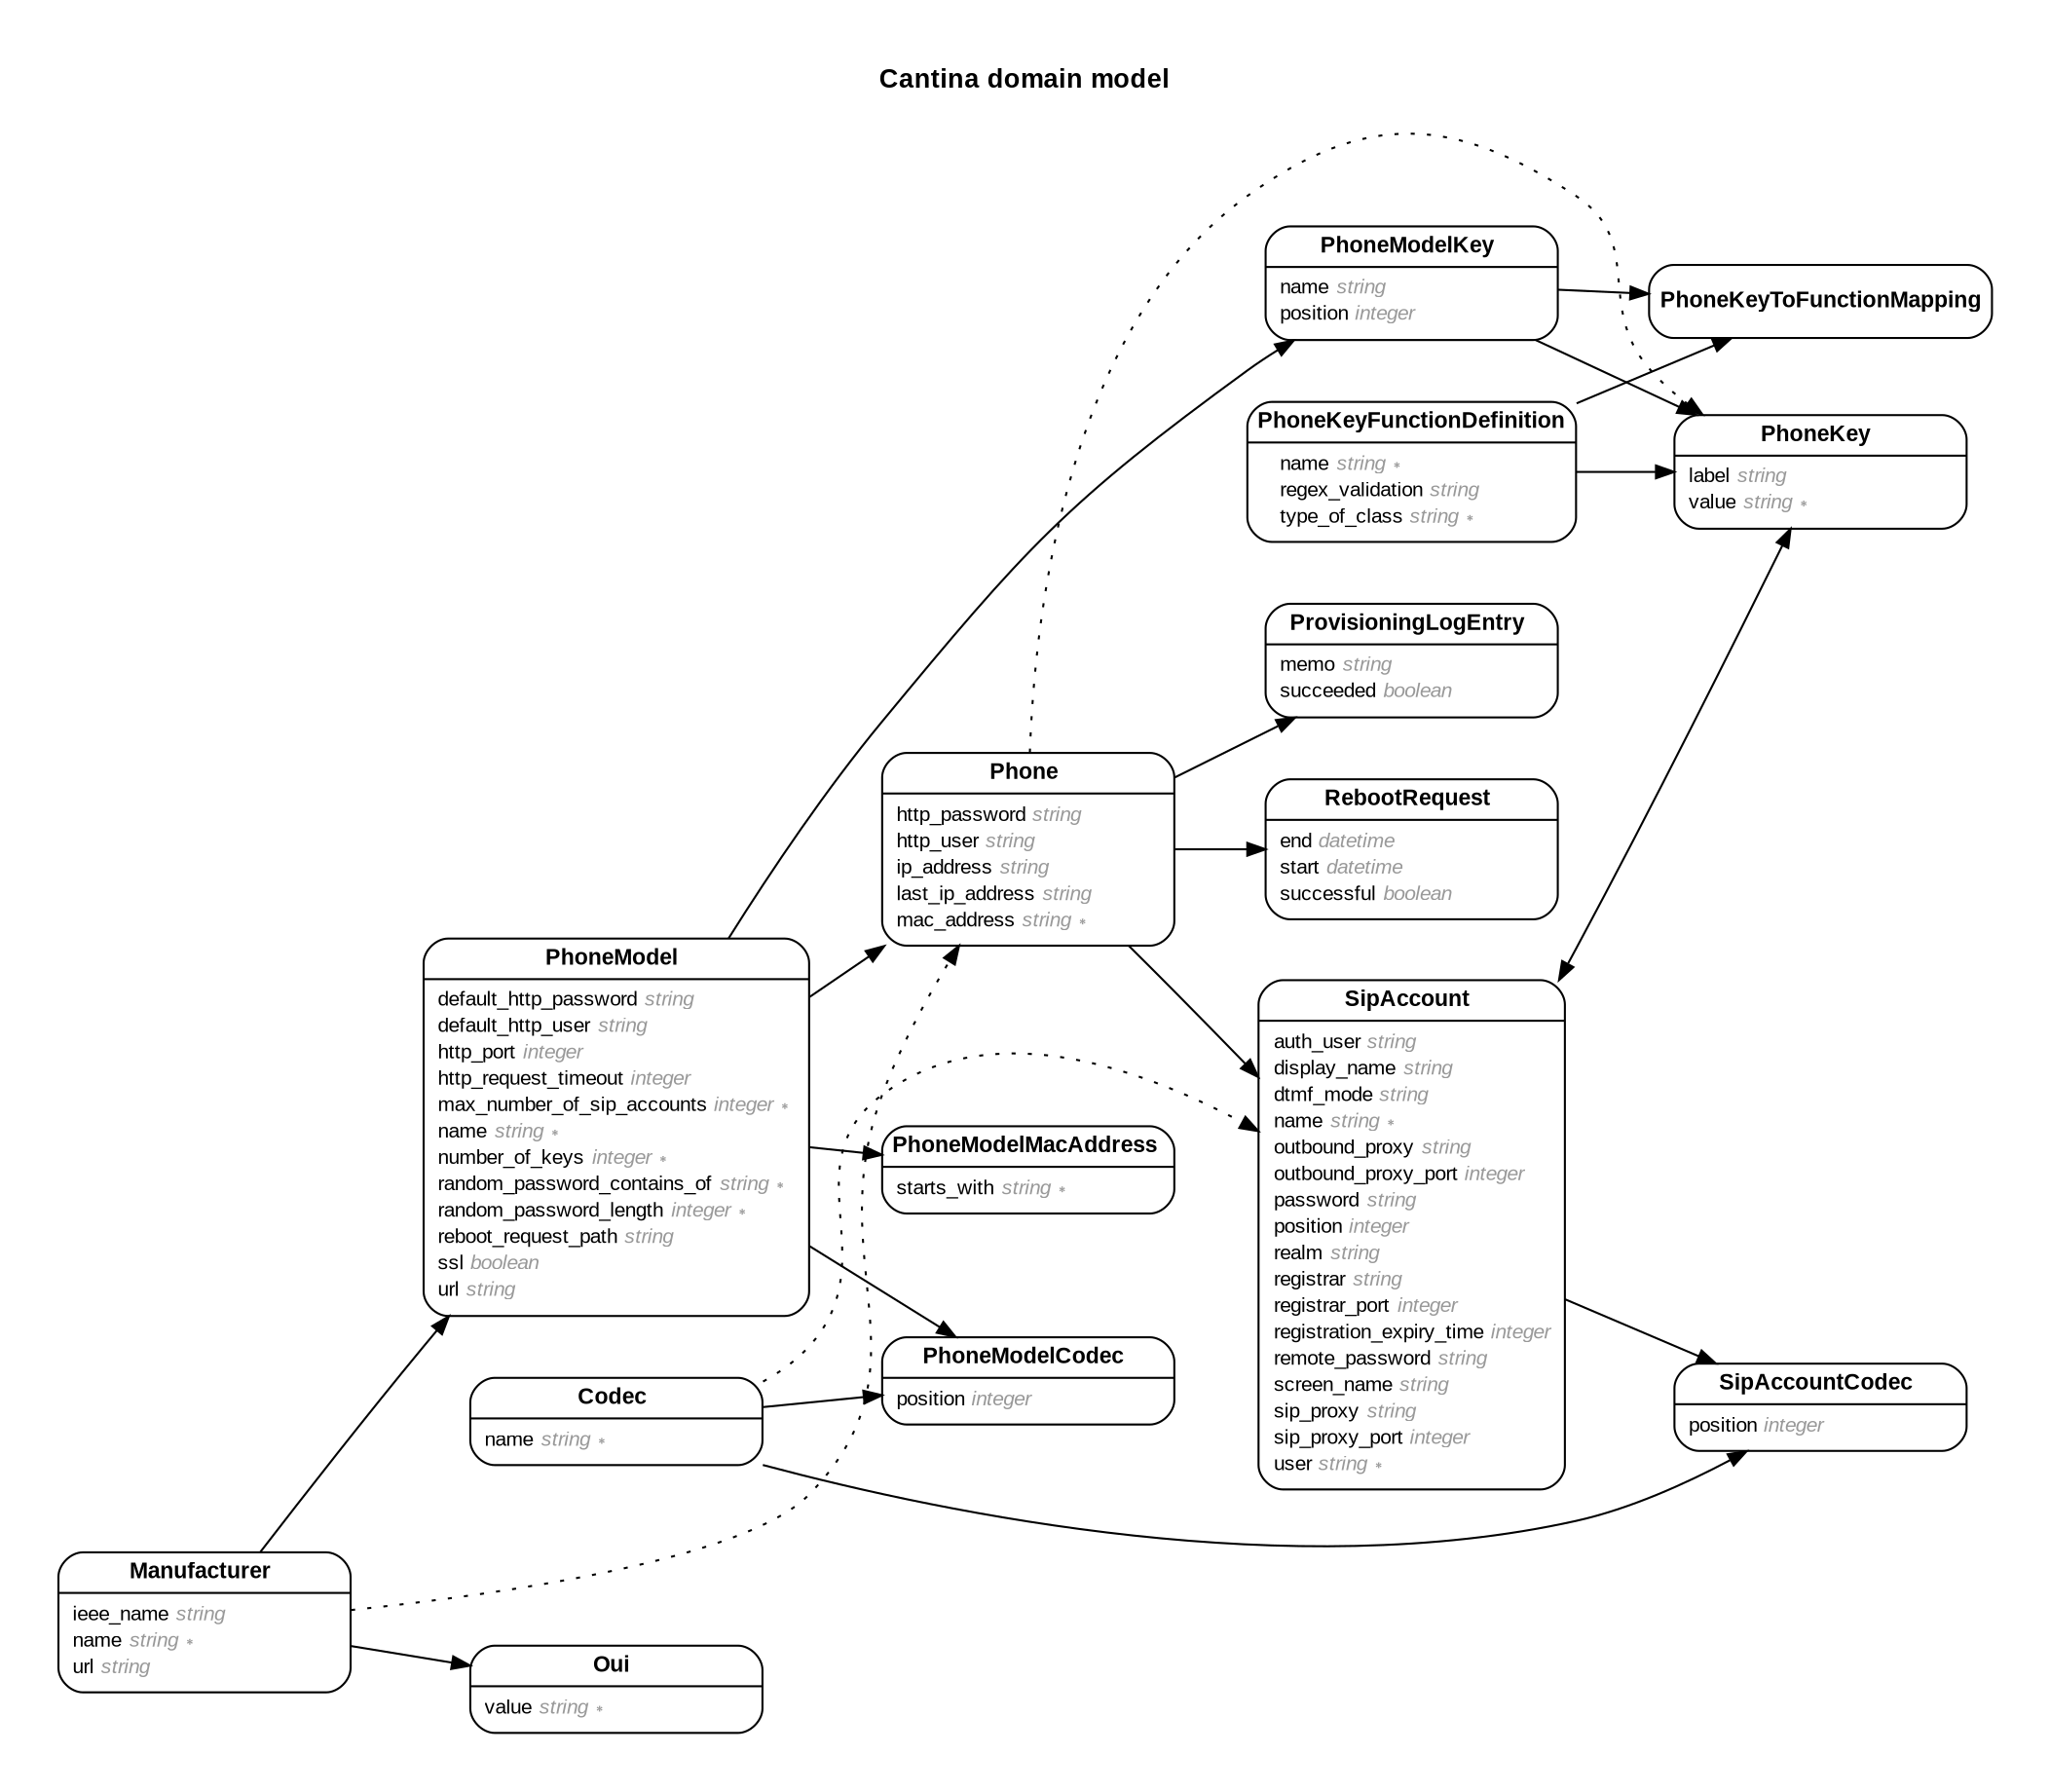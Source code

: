 digraph Cantina {
  rankdir = "LR"; ranksep = "0.5"; nodesep = "0.4"; pad = "0.4,0.4"; margin = "0,0"; concentrate = "true"; labelloc = "t"; fontsize = "13"; fontname = "Arial Bold";
  node [shape = "Mrecord", fontsize = "10", fontname = "Arial", margin = "0.07,0.05", penwidth = "1.0"];
  edge [fontname = "Arial", fontsize = "7", dir = "both", arrowsize = "0.9", penwidth = "1.0", labelangle = "32", labeldistance = "1.8"];
  label = "Cantina domain model\n\n";
  m_Codec [label = <<table border="0" align="center" cellspacing="0.5" cellpadding="0" width="134">
  <tr><td align="center" valign="bottom" width="130"><font face="Arial Bold" point-size="11">Codec</font></td></tr>
</table>
|
<table border="0" align="left" cellspacing="2" cellpadding="0" width="134">
  <tr><td align="left" width="130" port="name">name <font face="Arial Italic" color="grey60">string ∗</font></td></tr>
</table>
>];
  m_Manufacturer [label = <<table border="0" align="center" cellspacing="0.5" cellpadding="0" width="134">
  <tr><td align="center" valign="bottom" width="130"><font face="Arial Bold" point-size="11">Manufacturer</font></td></tr>
</table>
|
<table border="0" align="left" cellspacing="2" cellpadding="0" width="134">
  <tr><td align="left" width="130" port="ieee_name">ieee_name <font face="Arial Italic" color="grey60">string</font></td></tr>
  <tr><td align="left" width="130" port="name">name <font face="Arial Italic" color="grey60">string ∗</font></td></tr>
  <tr><td align="left" width="130" port="url">url <font face="Arial Italic" color="grey60">string</font></td></tr>
</table>
>];
  m_Oui [label = <<table border="0" align="center" cellspacing="0.5" cellpadding="0" width="134">
  <tr><td align="center" valign="bottom" width="130"><font face="Arial Bold" point-size="11">Oui</font></td></tr>
</table>
|
<table border="0" align="left" cellspacing="2" cellpadding="0" width="134">
  <tr><td align="left" width="130" port="value">value <font face="Arial Italic" color="grey60">string ∗</font></td></tr>
</table>
>];
  m_Phone [label = <<table border="0" align="center" cellspacing="0.5" cellpadding="0" width="134">
  <tr><td align="center" valign="bottom" width="130"><font face="Arial Bold" point-size="11">Phone</font></td></tr>
</table>
|
<table border="0" align="left" cellspacing="2" cellpadding="0" width="134">
  <tr><td align="left" width="130" port="http_password">http_password <font face="Arial Italic" color="grey60">string</font></td></tr>
  <tr><td align="left" width="130" port="http_user">http_user <font face="Arial Italic" color="grey60">string</font></td></tr>
  <tr><td align="left" width="130" port="ip_address">ip_address <font face="Arial Italic" color="grey60">string</font></td></tr>
  <tr><td align="left" width="130" port="last_ip_address">last_ip_address <font face="Arial Italic" color="grey60">string</font></td></tr>
  <tr><td align="left" width="130" port="mac_address">mac_address <font face="Arial Italic" color="grey60">string ∗</font></td></tr>
</table>
>];
  m_PhoneKey [label = <<table border="0" align="center" cellspacing="0.5" cellpadding="0" width="134">
  <tr><td align="center" valign="bottom" width="130"><font face="Arial Bold" point-size="11">PhoneKey</font></td></tr>
</table>
|
<table border="0" align="left" cellspacing="2" cellpadding="0" width="134">
  <tr><td align="left" width="130" port="label">label <font face="Arial Italic" color="grey60">string</font></td></tr>
  <tr><td align="left" width="130" port="value">value <font face="Arial Italic" color="grey60">string ∗</font></td></tr>
</table>
>];
  m_PhoneKeyFunctionDefinition [label = <<table border="0" align="center" cellspacing="0.5" cellpadding="0" width="134">
  <tr><td align="center" valign="bottom" width="130"><font face="Arial Bold" point-size="11">PhoneKeyFunctionDefinition</font></td></tr>
</table>
|
<table border="0" align="left" cellspacing="2" cellpadding="0" width="134">
  <tr><td align="left" width="130" port="name">name <font face="Arial Italic" color="grey60">string ∗</font></td></tr>
  <tr><td align="left" width="130" port="regex_validation">regex_validation <font face="Arial Italic" color="grey60">string</font></td></tr>
  <tr><td align="left" width="130" port="type_of_class">type_of_class <font face="Arial Italic" color="grey60">string ∗</font></td></tr>
</table>
>];
  m_PhoneKeyToFunctionMapping [label = <<table border="0" align="center" cellspacing="0.5" cellpadding="0" width="134">
  <tr><td align="center" valign="bottom" width="130"><font face="Arial Bold" point-size="11">PhoneKeyToFunctionMapping</font></td></tr>
</table>
>];
  m_PhoneModel [label = <<table border="0" align="center" cellspacing="0.5" cellpadding="0" width="134">
  <tr><td align="center" valign="bottom" width="130"><font face="Arial Bold" point-size="11">PhoneModel</font></td></tr>
</table>
|
<table border="0" align="left" cellspacing="2" cellpadding="0" width="134">
  <tr><td align="left" width="130" port="default_http_password">default_http_password <font face="Arial Italic" color="grey60">string</font></td></tr>
  <tr><td align="left" width="130" port="default_http_user">default_http_user <font face="Arial Italic" color="grey60">string</font></td></tr>
  <tr><td align="left" width="130" port="http_port">http_port <font face="Arial Italic" color="grey60">integer</font></td></tr>
  <tr><td align="left" width="130" port="http_request_timeout">http_request_timeout <font face="Arial Italic" color="grey60">integer</font></td></tr>
  <tr><td align="left" width="130" port="max_number_of_sip_accounts">max_number_of_sip_accounts <font face="Arial Italic" color="grey60">integer ∗</font></td></tr>
  <tr><td align="left" width="130" port="name">name <font face="Arial Italic" color="grey60">string ∗</font></td></tr>
  <tr><td align="left" width="130" port="number_of_keys">number_of_keys <font face="Arial Italic" color="grey60">integer ∗</font></td></tr>
  <tr><td align="left" width="130" port="random_password_contains_of">random_password_contains_of <font face="Arial Italic" color="grey60">string ∗</font></td></tr>
  <tr><td align="left" width="130" port="random_password_length">random_password_length <font face="Arial Italic" color="grey60">integer ∗</font></td></tr>
  <tr><td align="left" width="130" port="reboot_request_path">reboot_request_path <font face="Arial Italic" color="grey60">string</font></td></tr>
  <tr><td align="left" width="130" port="ssl">ssl <font face="Arial Italic" color="grey60">boolean</font></td></tr>
  <tr><td align="left" width="130" port="url">url <font face="Arial Italic" color="grey60">string</font></td></tr>
</table>
>];
  m_PhoneModelCodec [label = <<table border="0" align="center" cellspacing="0.5" cellpadding="0" width="134">
  <tr><td align="center" valign="bottom" width="130"><font face="Arial Bold" point-size="11">PhoneModelCodec</font></td></tr>
</table>
|
<table border="0" align="left" cellspacing="2" cellpadding="0" width="134">
  <tr><td align="left" width="130" port="position">position <font face="Arial Italic" color="grey60">integer</font></td></tr>
</table>
>];
  m_PhoneModelKey [label = <<table border="0" align="center" cellspacing="0.5" cellpadding="0" width="134">
  <tr><td align="center" valign="bottom" width="130"><font face="Arial Bold" point-size="11">PhoneModelKey</font></td></tr>
</table>
|
<table border="0" align="left" cellspacing="2" cellpadding="0" width="134">
  <tr><td align="left" width="130" port="name">name <font face="Arial Italic" color="grey60">string</font></td></tr>
  <tr><td align="left" width="130" port="position">position <font face="Arial Italic" color="grey60">integer</font></td></tr>
</table>
>];
  m_PhoneModelMacAddress [label = <<table border="0" align="center" cellspacing="0.5" cellpadding="0" width="134">
  <tr><td align="center" valign="bottom" width="130"><font face="Arial Bold" point-size="11">PhoneModelMacAddress</font></td></tr>
</table>
|
<table border="0" align="left" cellspacing="2" cellpadding="0" width="134">
  <tr><td align="left" width="130" port="starts_with">starts_with <font face="Arial Italic" color="grey60">string ∗</font></td></tr>
</table>
>];
  m_ProvisioningLogEntry [label = <<table border="0" align="center" cellspacing="0.5" cellpadding="0" width="134">
  <tr><td align="center" valign="bottom" width="130"><font face="Arial Bold" point-size="11">ProvisioningLogEntry</font></td></tr>
</table>
|
<table border="0" align="left" cellspacing="2" cellpadding="0" width="134">
  <tr><td align="left" width="130" port="memo">memo <font face="Arial Italic" color="grey60">string</font></td></tr>
  <tr><td align="left" width="130" port="succeeded">succeeded <font face="Arial Italic" color="grey60">boolean</font></td></tr>
</table>
>];
  m_RebootRequest [label = <<table border="0" align="center" cellspacing="0.5" cellpadding="0" width="134">
  <tr><td align="center" valign="bottom" width="130"><font face="Arial Bold" point-size="11">RebootRequest</font></td></tr>
</table>
|
<table border="0" align="left" cellspacing="2" cellpadding="0" width="134">
  <tr><td align="left" width="130" port="end">end <font face="Arial Italic" color="grey60">datetime</font></td></tr>
  <tr><td align="left" width="130" port="start">start <font face="Arial Italic" color="grey60">datetime</font></td></tr>
  <tr><td align="left" width="130" port="successful">successful <font face="Arial Italic" color="grey60">boolean</font></td></tr>
</table>
>];
  m_SipAccount [label = <<table border="0" align="center" cellspacing="0.5" cellpadding="0" width="134">
  <tr><td align="center" valign="bottom" width="130"><font face="Arial Bold" point-size="11">SipAccount</font></td></tr>
</table>
|
<table border="0" align="left" cellspacing="2" cellpadding="0" width="134">
  <tr><td align="left" width="130" port="auth_user">auth_user <font face="Arial Italic" color="grey60">string</font></td></tr>
  <tr><td align="left" width="130" port="display_name">display_name <font face="Arial Italic" color="grey60">string</font></td></tr>
  <tr><td align="left" width="130" port="dtmf_mode">dtmf_mode <font face="Arial Italic" color="grey60">string</font></td></tr>
  <tr><td align="left" width="130" port="name">name <font face="Arial Italic" color="grey60">string ∗</font></td></tr>
  <tr><td align="left" width="130" port="outbound_proxy">outbound_proxy <font face="Arial Italic" color="grey60">string</font></td></tr>
  <tr><td align="left" width="130" port="outbound_proxy_port">outbound_proxy_port <font face="Arial Italic" color="grey60">integer</font></td></tr>
  <tr><td align="left" width="130" port="password">password <font face="Arial Italic" color="grey60">string</font></td></tr>
  <tr><td align="left" width="130" port="position">position <font face="Arial Italic" color="grey60">integer</font></td></tr>
  <tr><td align="left" width="130" port="realm">realm <font face="Arial Italic" color="grey60">string</font></td></tr>
  <tr><td align="left" width="130" port="registrar">registrar <font face="Arial Italic" color="grey60">string</font></td></tr>
  <tr><td align="left" width="130" port="registrar_port">registrar_port <font face="Arial Italic" color="grey60">integer</font></td></tr>
  <tr><td align="left" width="130" port="registration_expiry_time">registration_expiry_time <font face="Arial Italic" color="grey60">integer</font></td></tr>
  <tr><td align="left" width="130" port="remote_password">remote_password <font face="Arial Italic" color="grey60">string</font></td></tr>
  <tr><td align="left" width="130" port="screen_name">screen_name <font face="Arial Italic" color="grey60">string</font></td></tr>
  <tr><td align="left" width="130" port="sip_proxy">sip_proxy <font face="Arial Italic" color="grey60">string</font></td></tr>
  <tr><td align="left" width="130" port="sip_proxy_port">sip_proxy_port <font face="Arial Italic" color="grey60">integer</font></td></tr>
  <tr><td align="left" width="130" port="user">user <font face="Arial Italic" color="grey60">string ∗</font></td></tr>
</table>
>];
  m_SipAccountCodec [label = <<table border="0" align="center" cellspacing="0.5" cellpadding="0" width="134">
  <tr><td align="center" valign="bottom" width="130"><font face="Arial Bold" point-size="11">SipAccountCodec</font></td></tr>
</table>
|
<table border="0" align="left" cellspacing="2" cellpadding="0" width="134">
  <tr><td align="left" width="130" port="position">position <font face="Arial Italic" color="grey60">integer</font></td></tr>
</table>
>];
  m_Codec -> m_SipAccountCodec [arrowhead = "normal", arrowtail = "none", weight = "2"]
  m_Codec -> m_SipAccount [style = "dotted", arrowhead = "normal", arrowtail = "none", weight = "2", constraint = "false"]
  m_Codec -> m_PhoneModelCodec [arrowhead = "normal", arrowtail = "none", weight = "2"]
  m_Codec -> m_PhoneModel [style = "dotted", arrowhead = "normal", arrowtail = "none", weight = "2", constraint = "false"]
  m_Manufacturer -> m_PhoneModel [arrowhead = "normal", arrowtail = "none", weight = "2"]
  m_Manufacturer -> m_Oui [arrowhead = "normal", arrowtail = "none", weight = "2"]
  m_Manufacturer -> m_Phone [style = "dotted", arrowhead = "normal", arrowtail = "none", weight = "1", constraint = "false"]
  m_Phone -> m_SipAccount [arrowhead = "normal", arrowtail = "none", weight = "2"]
  m_Phone -> m_PhoneKey [style = "dotted", arrowhead = "normal", arrowtail = "none", weight = "1", constraint = "false"]
  m_Phone -> m_ProvisioningLogEntry [arrowhead = "normal", arrowtail = "none", weight = "2"]
  m_PhoneModel -> m_Phone [arrowhead = "normal", arrowtail = "none", weight = "2"]
  m_Phone -> m_RebootRequest [arrowhead = "normal", arrowtail = "none", weight = "2"]
  m_SipAccount -> m_PhoneKey [arrowhead = "normal", arrowtail = "none", weight = "2"]
  m_PhoneModelKey -> m_PhoneKey [arrowhead = "normal", arrowtail = "none", weight = "2"]
  m_PhoneKeyFunctionDefinition -> m_PhoneKey [arrowhead = "normal", arrowtail = "none", weight = "2"]
  m_PhoneKey -> m_SipAccount [arrowhead = "normal", arrowtail = "none", weight = "1"]
  m_PhoneKeyFunctionDefinition -> m_PhoneKeyToFunctionMapping [arrowhead = "normal", arrowtail = "none", weight = "2"]
  m_PhoneKeyFunctionDefinition -> m_PhoneModelKey [style = "dotted", arrowhead = "normal", arrowtail = "none", weight = "2", constraint = "false"]
  m_PhoneModelKey -> m_PhoneKeyToFunctionMapping [arrowhead = "normal", arrowtail = "none", weight = "2"]
  m_PhoneModel -> m_PhoneModelKey [arrowhead = "normal", arrowtail = "none", weight = "2"]
  m_PhoneModel -> m_PhoneModelMacAddress [arrowhead = "normal", arrowtail = "none", weight = "2"]
  m_PhoneModel -> m_PhoneModelCodec [arrowhead = "normal", arrowtail = "none", weight = "2"]
  m_SipAccount -> m_SipAccountCodec [arrowhead = "normal", arrowtail = "none", weight = "2"]
}

